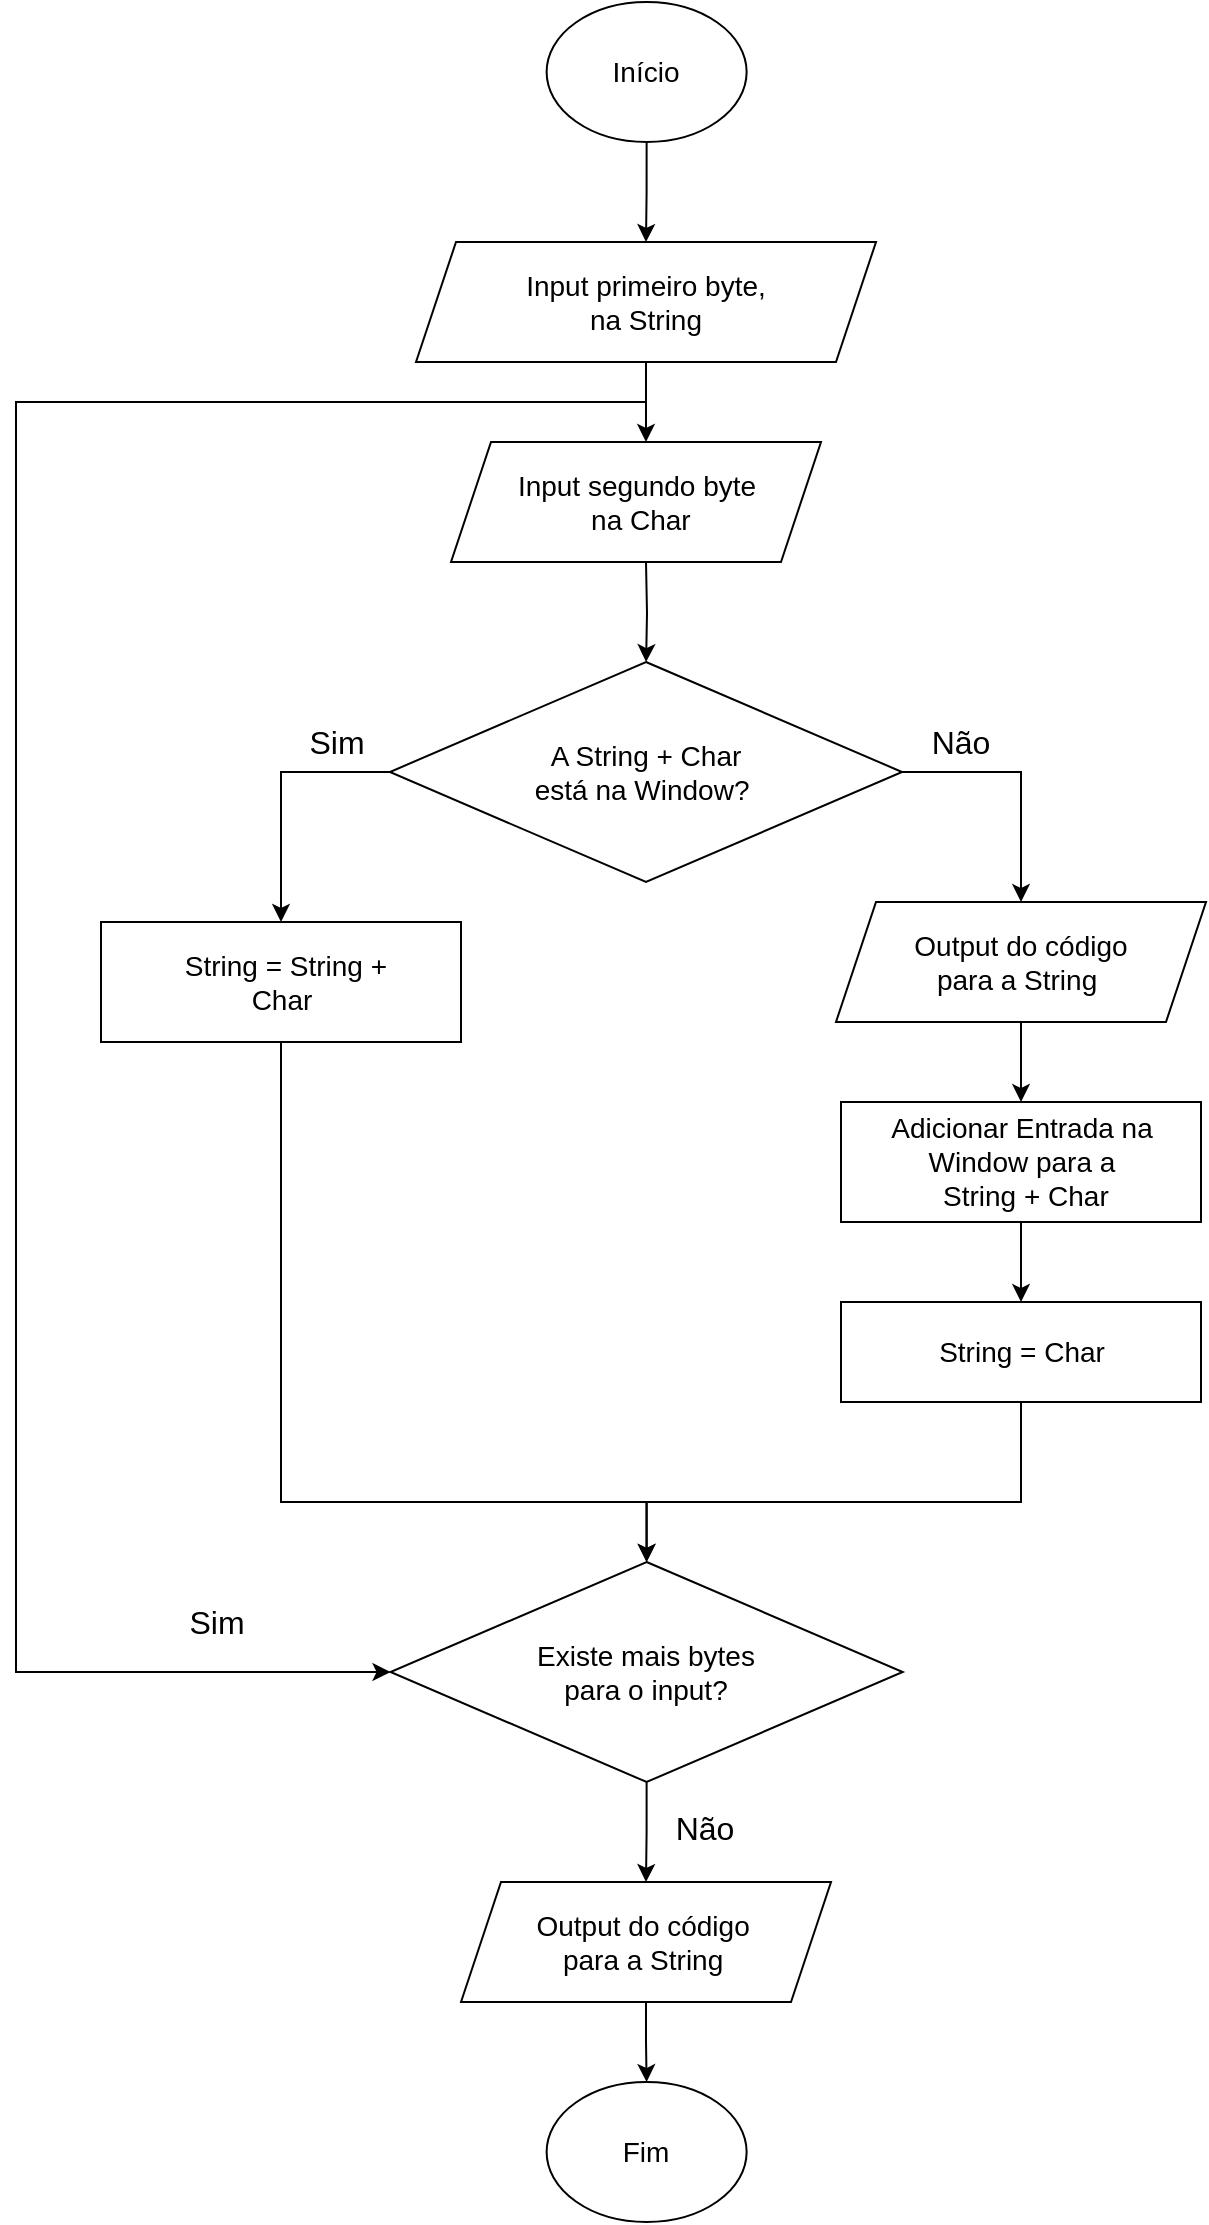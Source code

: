 <mxfile version="16.6.2" type="device"><diagram id="C5RBs43oDa-KdzZeNtuy" name="Page-1"><mxGraphModel dx="2890" dy="1503" grid="1" gridSize="10" guides="1" tooltips="1" connect="1" arrows="1" fold="1" page="1" pageScale="1" pageWidth="827" pageHeight="1169" math="0" shadow="0"><root><mxCell id="WIyWlLk6GJQsqaUBKTNV-0"/><mxCell id="WIyWlLk6GJQsqaUBKTNV-1" parent="WIyWlLk6GJQsqaUBKTNV-0"/><mxCell id="5iq3r813bZTQt5odahbC-4" style="edgeStyle=orthogonalEdgeStyle;rounded=0;orthogonalLoop=1;jettySize=auto;html=1;exitX=0.5;exitY=1;exitDx=0;exitDy=0;entryX=0.5;entryY=0;entryDx=0;entryDy=0;fontFamily=Helvetica;fontSize=14;" edge="1" parent="WIyWlLk6GJQsqaUBKTNV-1" source="5iq3r813bZTQt5odahbC-1" target="5iq3r813bZTQt5odahbC-2"><mxGeometry relative="1" as="geometry"/></mxCell><mxCell id="5iq3r813bZTQt5odahbC-1" value="Início" style="ellipse;whiteSpace=wrap;html=1;fontSize=14;" vertex="1" parent="WIyWlLk6GJQsqaUBKTNV-1"><mxGeometry x="-445.69" y="20" width="100" height="70" as="geometry"/></mxCell><mxCell id="5iq3r813bZTQt5odahbC-6" style="edgeStyle=orthogonalEdgeStyle;rounded=0;orthogonalLoop=1;jettySize=auto;html=1;exitX=0.5;exitY=1;exitDx=0;exitDy=0;fontFamily=Helvetica;fontSize=14;" edge="1" parent="WIyWlLk6GJQsqaUBKTNV-1" source="5iq3r813bZTQt5odahbC-2"><mxGeometry relative="1" as="geometry"><mxPoint x="-396" y="240" as="targetPoint"/></mxGeometry></mxCell><mxCell id="5iq3r813bZTQt5odahbC-2" value="Input primeiro byte,&lt;br&gt;na String" style="shape=parallelogram;perimeter=parallelogramPerimeter;whiteSpace=wrap;html=1;fixedSize=1;fontSize=14;spacing=6;" vertex="1" parent="WIyWlLk6GJQsqaUBKTNV-1"><mxGeometry x="-511" y="140" width="230" height="60" as="geometry"/></mxCell><mxCell id="5iq3r813bZTQt5odahbC-8" style="edgeStyle=orthogonalEdgeStyle;rounded=0;orthogonalLoop=1;jettySize=auto;html=1;fontFamily=Helvetica;fontSize=14;entryX=0;entryY=0.5;entryDx=0;entryDy=0;" edge="1" parent="WIyWlLk6GJQsqaUBKTNV-1" target="5iq3r813bZTQt5odahbC-21"><mxGeometry relative="1" as="geometry"><mxPoint x="-396" y="220" as="sourcePoint"/><mxPoint x="-591" y="855" as="targetPoint"/><Array as="points"><mxPoint x="-711" y="220"/><mxPoint x="-711" y="855"/></Array></mxGeometry></mxCell><mxCell id="5iq3r813bZTQt5odahbC-10" style="edgeStyle=orthogonalEdgeStyle;rounded=0;orthogonalLoop=1;jettySize=auto;html=1;exitX=0.5;exitY=1;exitDx=0;exitDy=0;fontFamily=Helvetica;fontSize=14;" edge="1" parent="WIyWlLk6GJQsqaUBKTNV-1" target="5iq3r813bZTQt5odahbC-11"><mxGeometry relative="1" as="geometry"><mxPoint x="-396" y="360" as="targetPoint"/><mxPoint x="-396" y="300" as="sourcePoint"/></mxGeometry></mxCell><mxCell id="5iq3r813bZTQt5odahbC-28" style="edgeStyle=orthogonalEdgeStyle;rounded=0;orthogonalLoop=1;jettySize=auto;html=1;exitX=0;exitY=0.5;exitDx=0;exitDy=0;fontFamily=Helvetica;fontSize=16;" edge="1" parent="WIyWlLk6GJQsqaUBKTNV-1" source="5iq3r813bZTQt5odahbC-11" target="5iq3r813bZTQt5odahbC-20"><mxGeometry relative="1" as="geometry"/></mxCell><mxCell id="5iq3r813bZTQt5odahbC-29" style="edgeStyle=orthogonalEdgeStyle;rounded=0;orthogonalLoop=1;jettySize=auto;html=1;exitX=1;exitY=0.5;exitDx=0;exitDy=0;entryX=0.5;entryY=0;entryDx=0;entryDy=0;fontFamily=Helvetica;fontSize=16;" edge="1" parent="WIyWlLk6GJQsqaUBKTNV-1" source="5iq3r813bZTQt5odahbC-11" target="5iq3r813bZTQt5odahbC-17"><mxGeometry relative="1" as="geometry"/></mxCell><mxCell id="5iq3r813bZTQt5odahbC-11" value="A String + Char&lt;br&gt;está na Window?&amp;nbsp;" style="rhombus;whiteSpace=wrap;html=1;fontFamily=Helvetica;fontSize=14;" vertex="1" parent="WIyWlLk6GJQsqaUBKTNV-1"><mxGeometry x="-524.04" y="350" width="256.09" height="110" as="geometry"/></mxCell><mxCell id="5iq3r813bZTQt5odahbC-13" value="Sim" style="text;html=1;align=center;verticalAlign=middle;resizable=0;points=[];autosize=1;strokeColor=none;fillColor=none;fontSize=16;fontFamily=Helvetica;" vertex="1" parent="WIyWlLk6GJQsqaUBKTNV-1"><mxGeometry x="-631" y="820" width="40" height="20" as="geometry"/></mxCell><mxCell id="5iq3r813bZTQt5odahbC-16" value="&lt;span&gt;Input segundo byte &lt;br&gt;&amp;nbsp;na Char&lt;/span&gt;" style="shape=parallelogram;perimeter=parallelogramPerimeter;whiteSpace=wrap;html=1;fixedSize=1;fontFamily=Helvetica;fontSize=14;" vertex="1" parent="WIyWlLk6GJQsqaUBKTNV-1"><mxGeometry x="-493.5" y="240" width="185" height="60" as="geometry"/></mxCell><mxCell id="5iq3r813bZTQt5odahbC-33" style="edgeStyle=orthogonalEdgeStyle;rounded=0;orthogonalLoop=1;jettySize=auto;html=1;exitX=0.5;exitY=1;exitDx=0;exitDy=0;entryX=0.5;entryY=0;entryDx=0;entryDy=0;fontFamily=Helvetica;fontSize=16;" edge="1" parent="WIyWlLk6GJQsqaUBKTNV-1" source="5iq3r813bZTQt5odahbC-17" target="5iq3r813bZTQt5odahbC-18"><mxGeometry relative="1" as="geometry"/></mxCell><mxCell id="5iq3r813bZTQt5odahbC-17" value="Output do código &lt;br&gt;para a String&amp;nbsp;" style="shape=parallelogram;perimeter=parallelogramPerimeter;whiteSpace=wrap;html=1;fixedSize=1;fontFamily=Helvetica;fontSize=14;" vertex="1" parent="WIyWlLk6GJQsqaUBKTNV-1"><mxGeometry x="-301" y="470" width="185" height="60" as="geometry"/></mxCell><mxCell id="5iq3r813bZTQt5odahbC-35" style="edgeStyle=orthogonalEdgeStyle;rounded=0;orthogonalLoop=1;jettySize=auto;html=1;exitX=0.5;exitY=1;exitDx=0;exitDy=0;entryX=0.5;entryY=0;entryDx=0;entryDy=0;fontFamily=Helvetica;fontSize=16;" edge="1" parent="WIyWlLk6GJQsqaUBKTNV-1" source="5iq3r813bZTQt5odahbC-18" target="5iq3r813bZTQt5odahbC-19"><mxGeometry relative="1" as="geometry"/></mxCell><mxCell id="5iq3r813bZTQt5odahbC-18" value="Adicionar Entrada na Window para a&lt;br&gt;&amp;nbsp;String + Char" style="rounded=0;whiteSpace=wrap;html=1;fontFamily=Helvetica;fontSize=14;" vertex="1" parent="WIyWlLk6GJQsqaUBKTNV-1"><mxGeometry x="-298.5" y="570" width="180" height="60" as="geometry"/></mxCell><mxCell id="5iq3r813bZTQt5odahbC-36" style="edgeStyle=orthogonalEdgeStyle;rounded=0;orthogonalLoop=1;jettySize=auto;html=1;exitX=0.5;exitY=1;exitDx=0;exitDy=0;entryX=0.5;entryY=0;entryDx=0;entryDy=0;fontFamily=Helvetica;fontSize=16;" edge="1" parent="WIyWlLk6GJQsqaUBKTNV-1" source="5iq3r813bZTQt5odahbC-19" target="5iq3r813bZTQt5odahbC-21"><mxGeometry relative="1" as="geometry"><Array as="points"><mxPoint x="-209" y="770"/><mxPoint x="-396" y="770"/></Array></mxGeometry></mxCell><mxCell id="5iq3r813bZTQt5odahbC-19" value="String = Char" style="rounded=0;whiteSpace=wrap;html=1;fontFamily=Helvetica;fontSize=14;" vertex="1" parent="WIyWlLk6GJQsqaUBKTNV-1"><mxGeometry x="-298.5" y="670" width="180" height="50" as="geometry"/></mxCell><mxCell id="5iq3r813bZTQt5odahbC-31" style="edgeStyle=orthogonalEdgeStyle;rounded=0;orthogonalLoop=1;jettySize=auto;html=1;exitX=0.5;exitY=1;exitDx=0;exitDy=0;entryX=0.5;entryY=0;entryDx=0;entryDy=0;fontFamily=Helvetica;fontSize=16;" edge="1" parent="WIyWlLk6GJQsqaUBKTNV-1" source="5iq3r813bZTQt5odahbC-20" target="5iq3r813bZTQt5odahbC-21"><mxGeometry relative="1" as="geometry"><Array as="points"><mxPoint x="-579" y="770"/><mxPoint x="-396" y="770"/></Array></mxGeometry></mxCell><mxCell id="5iq3r813bZTQt5odahbC-20" value="&amp;nbsp;String =&amp;nbsp;String +&lt;br&gt;Char" style="rounded=0;whiteSpace=wrap;html=1;fontFamily=Helvetica;fontSize=14;" vertex="1" parent="WIyWlLk6GJQsqaUBKTNV-1"><mxGeometry x="-668.5" y="480" width="180" height="60" as="geometry"/></mxCell><mxCell id="5iq3r813bZTQt5odahbC-37" style="edgeStyle=orthogonalEdgeStyle;rounded=0;orthogonalLoop=1;jettySize=auto;html=1;exitX=0.5;exitY=1;exitDx=0;exitDy=0;entryX=0.5;entryY=0;entryDx=0;entryDy=0;fontFamily=Helvetica;fontSize=16;" edge="1" parent="WIyWlLk6GJQsqaUBKTNV-1" source="5iq3r813bZTQt5odahbC-21" target="5iq3r813bZTQt5odahbC-22"><mxGeometry relative="1" as="geometry"/></mxCell><mxCell id="5iq3r813bZTQt5odahbC-21" value="Existe mais bytes &lt;br&gt;para o input?" style="rhombus;whiteSpace=wrap;html=1;fontFamily=Helvetica;fontSize=14;" vertex="1" parent="WIyWlLk6GJQsqaUBKTNV-1"><mxGeometry x="-523.74" y="800" width="256.09" height="110" as="geometry"/></mxCell><mxCell id="5iq3r813bZTQt5odahbC-39" style="edgeStyle=orthogonalEdgeStyle;rounded=0;orthogonalLoop=1;jettySize=auto;html=1;exitX=0.5;exitY=1;exitDx=0;exitDy=0;entryX=0.5;entryY=0;entryDx=0;entryDy=0;fontFamily=Helvetica;fontSize=16;" edge="1" parent="WIyWlLk6GJQsqaUBKTNV-1" source="5iq3r813bZTQt5odahbC-22" target="5iq3r813bZTQt5odahbC-23"><mxGeometry relative="1" as="geometry"/></mxCell><mxCell id="5iq3r813bZTQt5odahbC-22" value="Output do código&amp;nbsp;&lt;br&gt;para a String&amp;nbsp;" style="shape=parallelogram;perimeter=parallelogramPerimeter;whiteSpace=wrap;html=1;fixedSize=1;fontFamily=Helvetica;fontSize=14;" vertex="1" parent="WIyWlLk6GJQsqaUBKTNV-1"><mxGeometry x="-488.5" y="960" width="185" height="60" as="geometry"/></mxCell><mxCell id="5iq3r813bZTQt5odahbC-23" value="Fim" style="ellipse;whiteSpace=wrap;html=1;fontSize=14;" vertex="1" parent="WIyWlLk6GJQsqaUBKTNV-1"><mxGeometry x="-445.69" y="1060" width="100" height="70" as="geometry"/></mxCell><mxCell id="5iq3r813bZTQt5odahbC-26" value="Sim" style="text;html=1;align=center;verticalAlign=middle;resizable=0;points=[];autosize=1;strokeColor=none;fillColor=none;fontSize=16;fontFamily=Helvetica;" vertex="1" parent="WIyWlLk6GJQsqaUBKTNV-1"><mxGeometry x="-571" y="380" width="40" height="20" as="geometry"/></mxCell><mxCell id="5iq3r813bZTQt5odahbC-30" value="Não" style="text;html=1;align=center;verticalAlign=middle;resizable=0;points=[];autosize=1;strokeColor=none;fillColor=none;fontSize=16;fontFamily=Helvetica;" vertex="1" parent="WIyWlLk6GJQsqaUBKTNV-1"><mxGeometry x="-258.95" y="380" width="40" height="20" as="geometry"/></mxCell><mxCell id="5iq3r813bZTQt5odahbC-38" value="Não" style="text;html=1;align=center;verticalAlign=middle;resizable=0;points=[];autosize=1;strokeColor=none;fillColor=none;fontSize=16;fontFamily=Helvetica;" vertex="1" parent="WIyWlLk6GJQsqaUBKTNV-1"><mxGeometry x="-386.69" y="923" width="40" height="20" as="geometry"/></mxCell></root></mxGraphModel></diagram></mxfile>